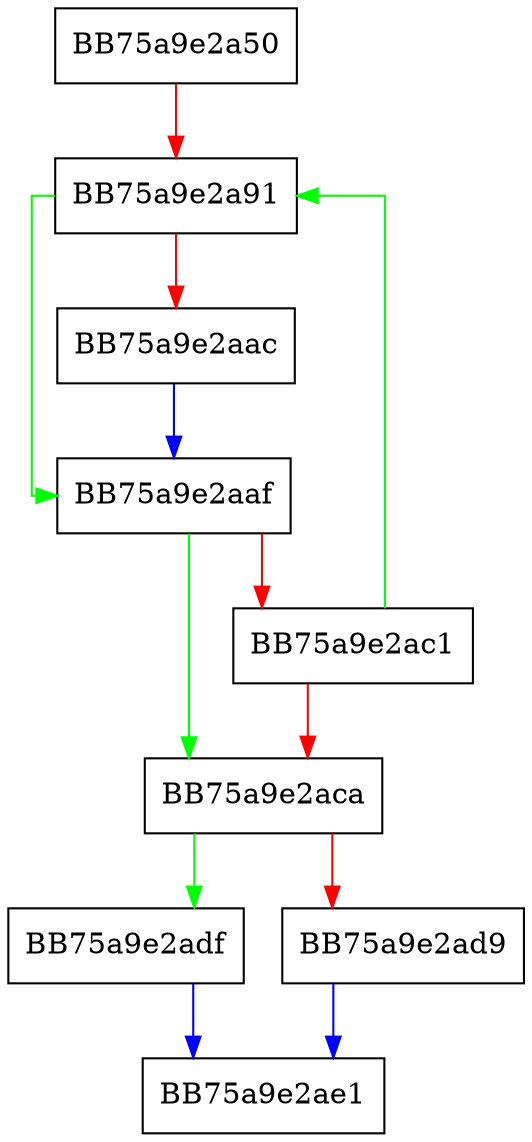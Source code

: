 digraph get_osal_callback {
  node [shape="box"];
  graph [splines=ortho];
  BB75a9e2a50 -> BB75a9e2a91 [color="red"];
  BB75a9e2a91 -> BB75a9e2aaf [color="green"];
  BB75a9e2a91 -> BB75a9e2aac [color="red"];
  BB75a9e2aac -> BB75a9e2aaf [color="blue"];
  BB75a9e2aaf -> BB75a9e2aca [color="green"];
  BB75a9e2aaf -> BB75a9e2ac1 [color="red"];
  BB75a9e2ac1 -> BB75a9e2a91 [color="green"];
  BB75a9e2ac1 -> BB75a9e2aca [color="red"];
  BB75a9e2aca -> BB75a9e2adf [color="green"];
  BB75a9e2aca -> BB75a9e2ad9 [color="red"];
  BB75a9e2ad9 -> BB75a9e2ae1 [color="blue"];
  BB75a9e2adf -> BB75a9e2ae1 [color="blue"];
}